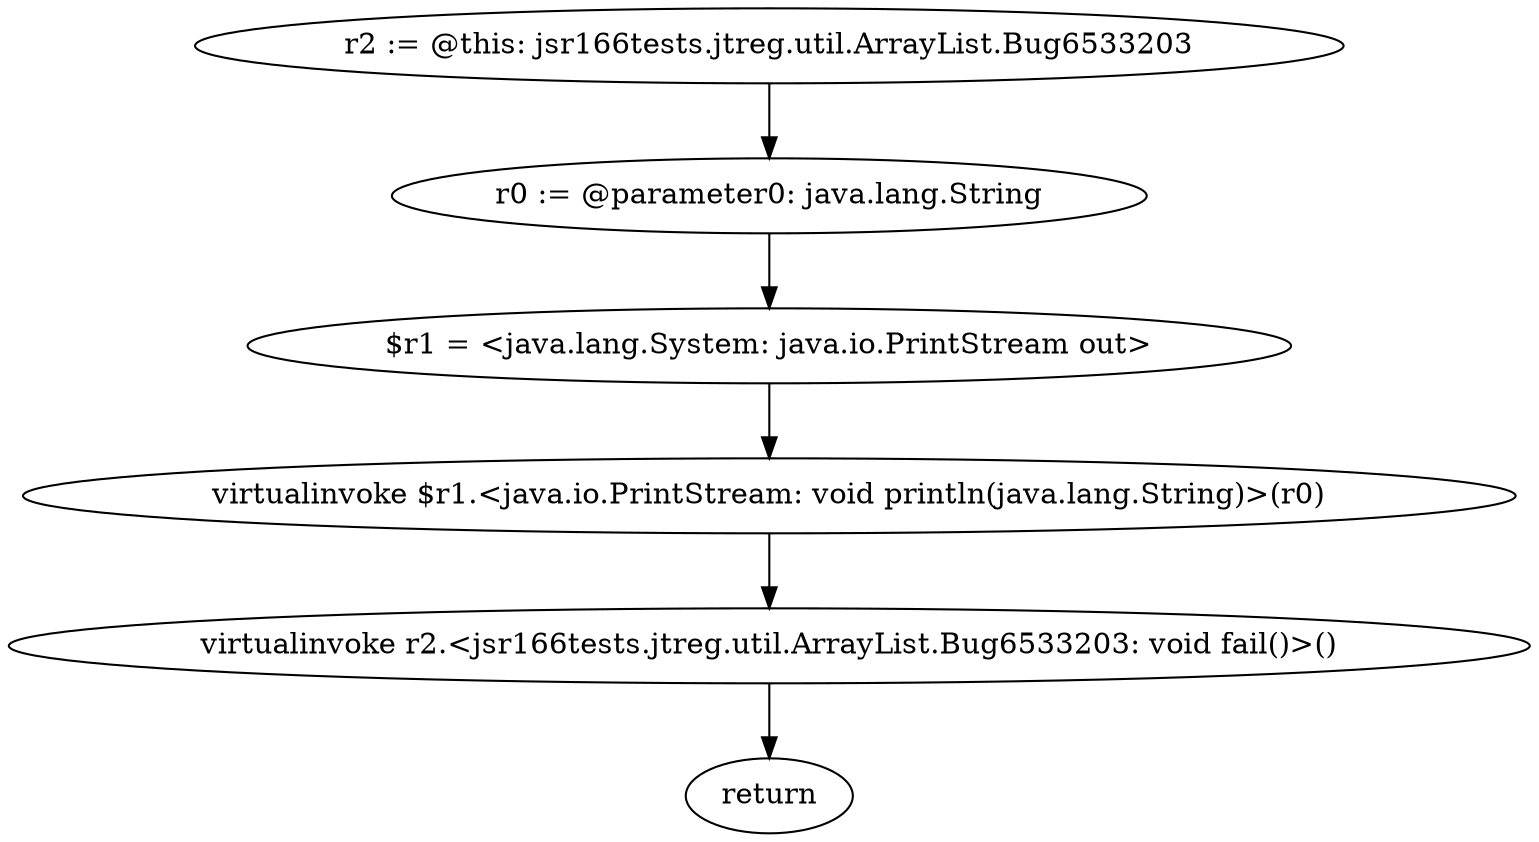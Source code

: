 digraph "unitGraph" {
    "r2 := @this: jsr166tests.jtreg.util.ArrayList.Bug6533203"
    "r0 := @parameter0: java.lang.String"
    "$r1 = <java.lang.System: java.io.PrintStream out>"
    "virtualinvoke $r1.<java.io.PrintStream: void println(java.lang.String)>(r0)"
    "virtualinvoke r2.<jsr166tests.jtreg.util.ArrayList.Bug6533203: void fail()>()"
    "return"
    "r2 := @this: jsr166tests.jtreg.util.ArrayList.Bug6533203"->"r0 := @parameter0: java.lang.String";
    "r0 := @parameter0: java.lang.String"->"$r1 = <java.lang.System: java.io.PrintStream out>";
    "$r1 = <java.lang.System: java.io.PrintStream out>"->"virtualinvoke $r1.<java.io.PrintStream: void println(java.lang.String)>(r0)";
    "virtualinvoke $r1.<java.io.PrintStream: void println(java.lang.String)>(r0)"->"virtualinvoke r2.<jsr166tests.jtreg.util.ArrayList.Bug6533203: void fail()>()";
    "virtualinvoke r2.<jsr166tests.jtreg.util.ArrayList.Bug6533203: void fail()>()"->"return";
}
